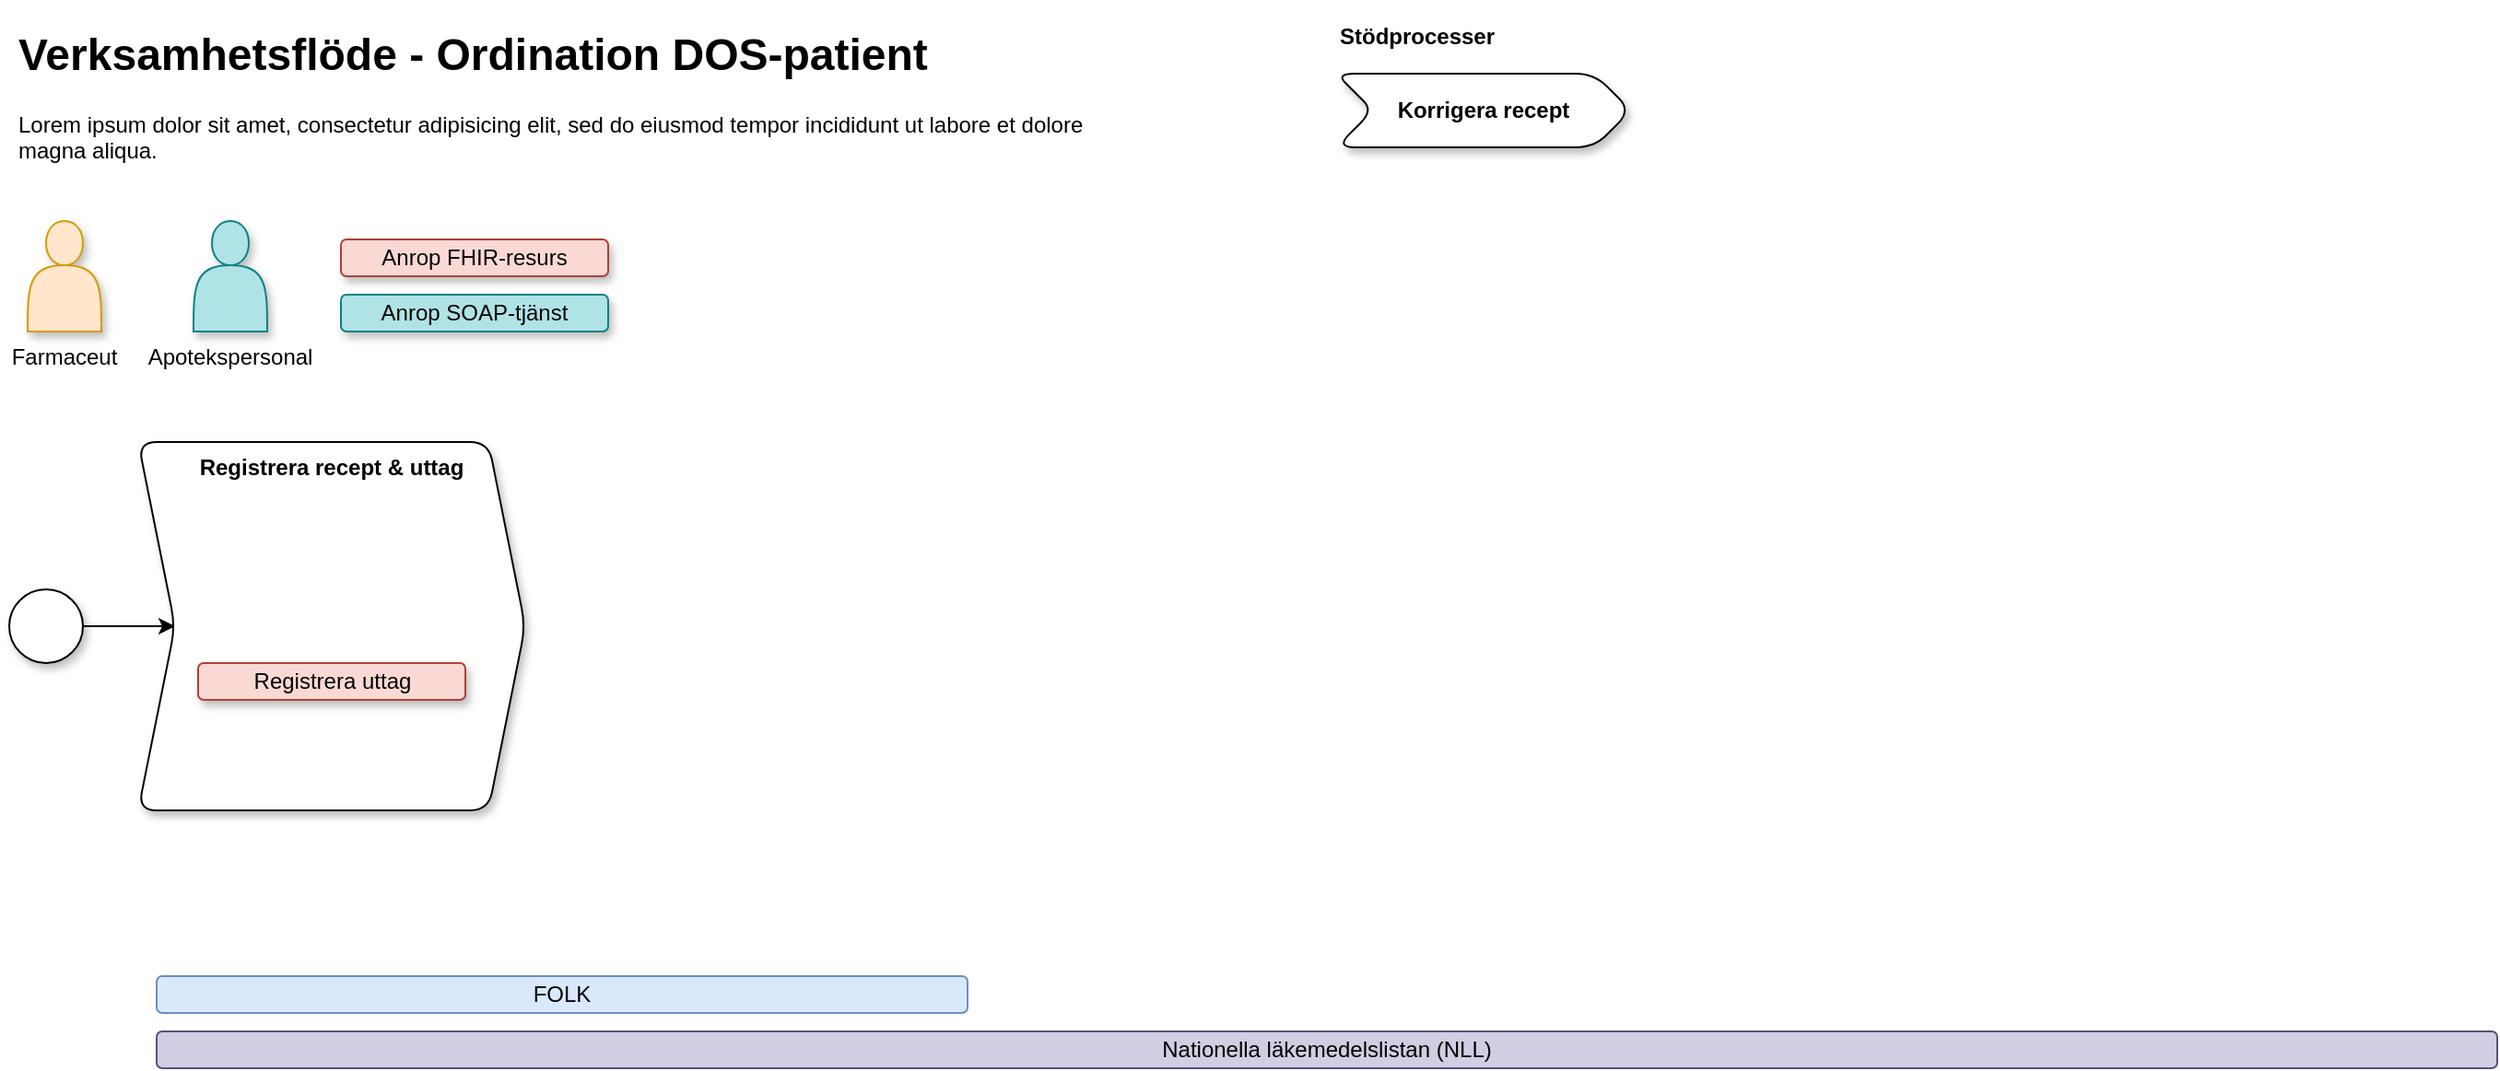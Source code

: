<mxfile version="13.8.5" type="github">
  <diagram id="GABBl2dpVVqAl6sFdLsY" name="Page-1">
    <mxGraphModel dx="1865" dy="1918" grid="1" gridSize="10" guides="1" tooltips="1" connect="1" arrows="1" fold="1" page="1" pageScale="1" pageWidth="850" pageHeight="1100" math="0" shadow="0">
      <root>
        <mxCell id="0" />
        <mxCell id="1" parent="0" />
        <mxCell id="sEFjxK3mFK4mutGB9BbR-1" value="&lt;a href=&quot;null&quot;&gt;Hämta patientinformation&lt;/a&gt;" style="rounded=1;whiteSpace=wrap;html=1;shadow=1;fontSize=12;fillColor=#fad9d5;strokeColor=#ae4132;" vertex="1" parent="1">
          <mxGeometry x="102.5" y="-800" width="145" height="20" as="geometry" />
        </mxCell>
        <mxCell id="sEFjxK3mFK4mutGB9BbR-2" value="Registrera förskrivning" style="rounded=1;whiteSpace=wrap;html=1;shadow=1;fontSize=12;fillColor=#fad9d5;strokeColor=#ae4132;" vertex="1" parent="1">
          <mxGeometry x="102.5" y="-770" width="145" height="20" as="geometry" />
        </mxCell>
        <mxCell id="sEFjxK3mFK4mutGB9BbR-3" value="" style="endArrow=classic;html=1;strokeColor=#000000;fontSize=12;align=center;entryX=0;entryY=0.5;entryDx=0;entryDy=0;exitX=1;exitY=0.5;exitDx=0;exitDy=0;" edge="1" parent="1">
          <mxGeometry width="50" height="50" relative="1" as="geometry">
            <mxPoint x="40" y="-760" as="sourcePoint" />
            <mxPoint x="90" y="-760" as="targetPoint" />
          </mxGeometry>
        </mxCell>
        <mxCell id="sEFjxK3mFK4mutGB9BbR-4" value="Registrera uttag" style="rounded=1;whiteSpace=wrap;html=1;shadow=1;fontSize=12;fillColor=#fad9d5;strokeColor=#ae4132;" vertex="1" parent="1">
          <mxGeometry x="102.5" y="-740" width="145" height="20" as="geometry" />
        </mxCell>
        <mxCell id="sEFjxK3mFK4mutGB9BbR-5" value="&lt;h1&gt;Verksamhetsflöde - Ordination DOS-patient&lt;br&gt;&lt;/h1&gt;&lt;p&gt;Lorem ipsum dolor sit amet, consectetur adipisicing elit, sed do eiusmod tempor incididunt ut labore et dolore magna aliqua.&lt;/p&gt;" style="text;html=1;strokeColor=none;fillColor=none;spacing=5;spacingTop=-20;whiteSpace=wrap;overflow=hidden;rounded=0;shadow=1;fontSize=12;" vertex="1" parent="1">
          <mxGeometry y="-1090" width="600" height="120" as="geometry" />
        </mxCell>
        <mxCell id="sEFjxK3mFK4mutGB9BbR-6" value="Anrop SOAP-tjänst" style="rounded=1;whiteSpace=wrap;html=1;shadow=1;fontSize=12;fillColor=#b0e3e6;strokeColor=#0e8088;" vertex="1" parent="1">
          <mxGeometry x="180" y="-940" width="145" height="20" as="geometry" />
        </mxCell>
        <mxCell id="sEFjxK3mFK4mutGB9BbR-7" value="Anrop FHIR-resurs" style="rounded=1;whiteSpace=wrap;html=1;shadow=1;fontSize=12;fillColor=#fad9d5;strokeColor=#ae4132;" vertex="1" parent="1">
          <mxGeometry x="180" y="-970" width="145" height="20" as="geometry" />
        </mxCell>
        <mxCell id="sEFjxK3mFK4mutGB9BbR-8" value="Apotekspersonal" style="shape=actor;whiteSpace=wrap;html=1;rounded=1;shadow=1;labelPosition=center;verticalLabelPosition=bottom;align=center;verticalAlign=top;fillColor=#b0e3e6;strokeColor=#0e8088;" vertex="1" parent="1">
          <mxGeometry x="100" y="-980" width="40" height="60" as="geometry" />
        </mxCell>
        <mxCell id="sEFjxK3mFK4mutGB9BbR-9" value="Farmaceut" style="shape=actor;whiteSpace=wrap;html=1;rounded=1;shadow=1;labelPosition=center;verticalLabelPosition=bottom;align=center;verticalAlign=top;fillColor=#ffe6cc;strokeColor=#d79b00;" vertex="1" parent="1">
          <mxGeometry x="10" y="-980" width="40" height="60" as="geometry" />
        </mxCell>
        <mxCell id="sEFjxK3mFK4mutGB9BbR-10" value="&lt;b&gt;Stödprocesser&lt;/b&gt;" style="text;html=1;strokeColor=none;fillColor=none;align=left;verticalAlign=middle;whiteSpace=wrap;rounded=0;shadow=1;fontSize=12;" vertex="1" parent="1">
          <mxGeometry x="720" y="-1090" width="219" height="20" as="geometry" />
        </mxCell>
        <mxCell id="sEFjxK3mFK4mutGB9BbR-11" value="Korrigera recept" style="shape=step;perimeter=stepPerimeter;whiteSpace=wrap;html=1;fixedSize=1;rounded=1;shadow=1;fontStyle=1" vertex="1" parent="1">
          <mxGeometry x="720" y="-1060" width="160" height="40" as="geometry" />
        </mxCell>
        <mxCell id="sEFjxK3mFK4mutGB9BbR-12" value="Registrera recept &amp;amp; uttag" style="shape=step;perimeter=stepPerimeter;whiteSpace=wrap;html=1;fixedSize=1;rounded=1;shadow=1;fontStyle=1;horizontal=1;verticalAlign=top;" vertex="1" parent="1">
          <mxGeometry x="70" y="-860" width="210" height="200" as="geometry" />
        </mxCell>
        <mxCell id="sEFjxK3mFK4mutGB9BbR-13" value="" style="ellipse;whiteSpace=wrap;html=1;aspect=fixed;rounded=1;shadow=1;fontSize=12;" vertex="1" parent="1">
          <mxGeometry y="-780" width="40" height="40" as="geometry" />
        </mxCell>
        <UserObject label="FOLK" tooltip="Folkbokförda personer (FOLK)" id="sEFjxK3mFK4mutGB9BbR-14">
          <mxCell style="whiteSpace=wrap;html=1;fillColor=#dae8fc;strokeColor=#6c8ebf;rounded=1;" vertex="1" parent="1">
            <mxGeometry x="80" y="-570" width="440" height="20" as="geometry" />
          </mxCell>
        </UserObject>
        <mxCell id="sEFjxK3mFK4mutGB9BbR-15" value="Nationella läkemedelslistan (NLL)" style="whiteSpace=wrap;html=1;fillColor=#d0cee2;strokeColor=#56517e;rounded=1;" vertex="1" parent="1">
          <mxGeometry x="80" y="-540" width="1270" height="20" as="geometry" />
        </mxCell>
        <mxCell id="sEFjxK3mFK4mutGB9BbR-16" value="Registrera uttag" style="rounded=1;whiteSpace=wrap;html=1;shadow=1;fontSize=12;fillColor=#fad9d5;strokeColor=#ae4132;" vertex="1" parent="1">
          <mxGeometry x="102.5" y="-740" width="145" height="20" as="geometry" />
        </mxCell>
      </root>
    </mxGraphModel>
  </diagram>
</mxfile>
